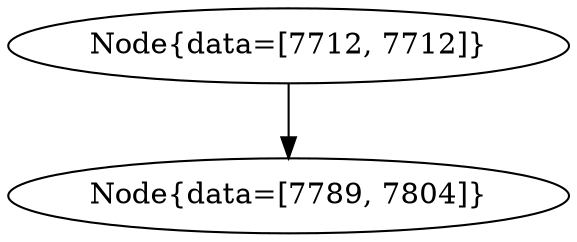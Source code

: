 digraph G{
399662621 [label="Node{data=[7712, 7712]}"]
399662621 -> 899666082
899666082 [label="Node{data=[7789, 7804]}"]
}